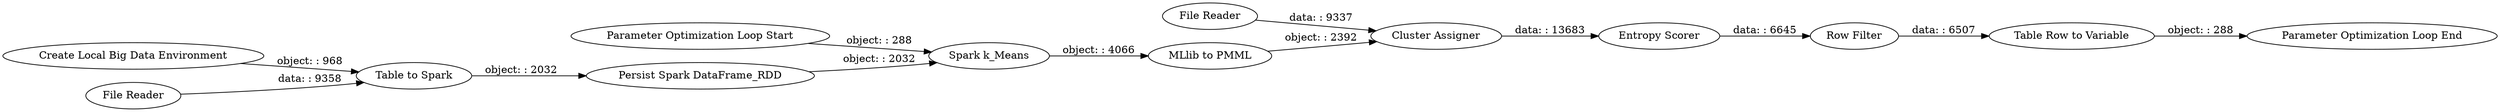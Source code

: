 digraph {
	"4915609219111921072_114" [label="Spark k_Means"]
	"4915609219111921072_123" [label="Parameter Optimization Loop End"]
	"4915609219111921072_207" [label="Create Local Big Data Environment"]
	"4915609219111921072_209" [label="File Reader"]
	"8715759018060312781_122" [label="Row Filter"]
	"8715759018060312781_120" [label="Entropy Scorer"]
	"4915609219111921072_208" [label="File Reader"]
	"4915609219111921072_117" [label="Parameter Optimization Loop Start"]
	"4915609219111921072_119" [label="Cluster Assigner"]
	"8715759018060312781_124" [label="Table Row to Variable"]
	"4915609219111921072_203" [label="Table to Spark"]
	"4915609219111921072_204" [label="Persist Spark DataFrame_RDD"]
	"4915609219111921072_118" [label="MLlib to PMML"]
	"4915609219111921072_207" -> "4915609219111921072_203" [label="object: : 968"]
	"4915609219111921072_118" -> "4915609219111921072_119" [label="object: : 2392"]
	"4915609219111921072_203" -> "4915609219111921072_204" [label="object: : 2032"]
	"4915609219111921072_117" -> "4915609219111921072_114" [label="object: : 288"]
	"8715759018060312781_122" -> "8715759018060312781_124" [label="data: : 6507"]
	"8715759018060312781_124" -> "4915609219111921072_123" [label="object: : 288"]
	"4915609219111921072_114" -> "4915609219111921072_118" [label="object: : 4066"]
	"4915609219111921072_208" -> "4915609219111921072_203" [label="data: : 9358"]
	"8715759018060312781_120" -> "8715759018060312781_122" [label="data: : 6645"]
	"4915609219111921072_204" -> "4915609219111921072_114" [label="object: : 2032"]
	"4915609219111921072_119" -> "8715759018060312781_120" [label="data: : 13683"]
	"4915609219111921072_209" -> "4915609219111921072_119" [label="data: : 9337"]
	rankdir=LR
}
